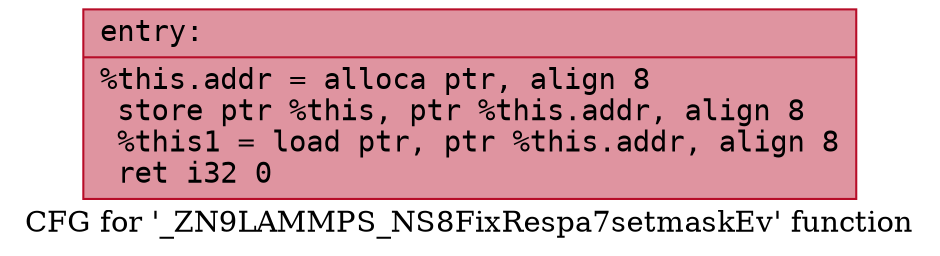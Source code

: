 digraph "CFG for '_ZN9LAMMPS_NS8FixRespa7setmaskEv' function" {
	label="CFG for '_ZN9LAMMPS_NS8FixRespa7setmaskEv' function";

	Node0x5625a2cfb810 [shape=record,color="#b70d28ff", style=filled, fillcolor="#b70d2870" fontname="Courier",label="{entry:\l|  %this.addr = alloca ptr, align 8\l  store ptr %this, ptr %this.addr, align 8\l  %this1 = load ptr, ptr %this.addr, align 8\l  ret i32 0\l}"];
}
